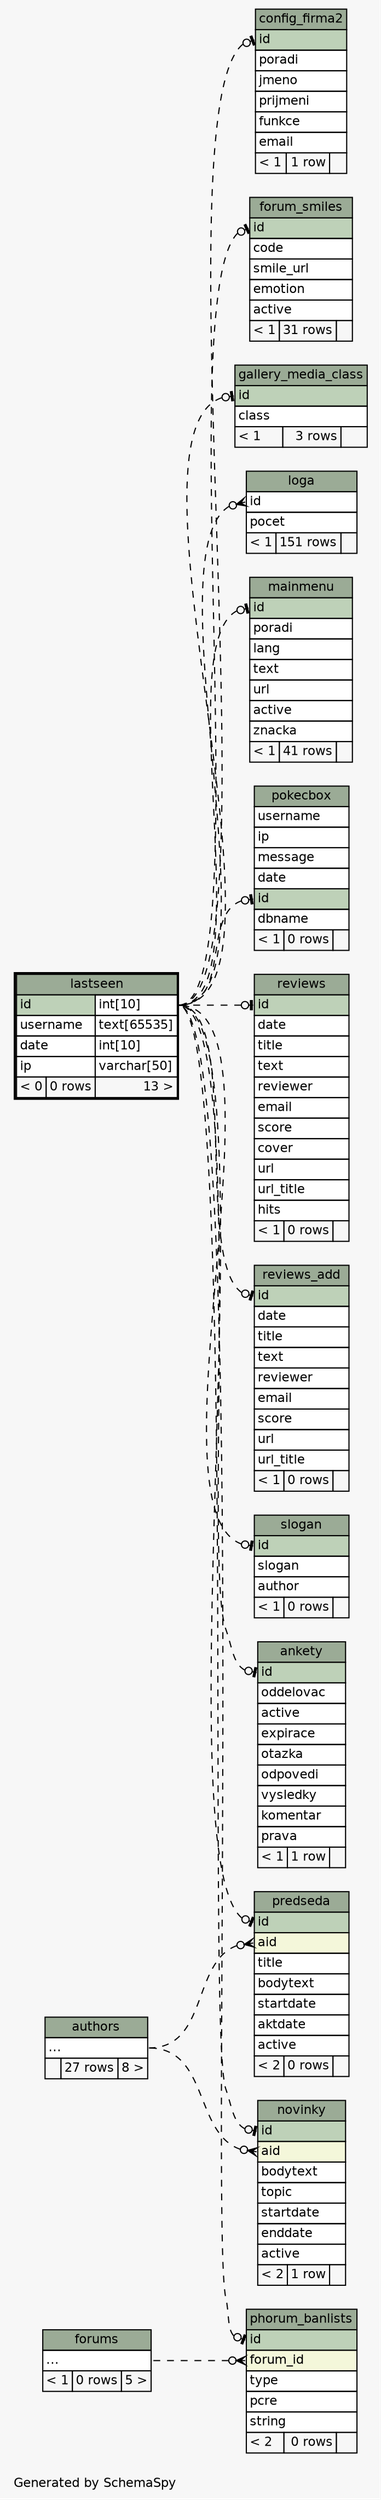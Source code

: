 // dot 2.38.0 on Mac OS X 10.9.4
// SchemaSpy rev 590
digraph "impliedTwoDegreesRelationshipsDiagram" {
  graph [
    rankdir="RL"
    bgcolor="#f7f7f7"
    label="\nGenerated by SchemaSpy"
    labeljust="l"
    nodesep="0.18"
    ranksep="0.46"
    fontname="Helvetica"
    fontsize="11"
  ];
  node [
    fontname="Helvetica"
    fontsize="11"
    shape="plaintext"
  ];
  edge [
    arrowsize="0.8"
  ];
  "ankety":"id":w -> "lastseen":"id.type":e [arrowhead=none dir=back arrowtail=teeodot style=dashed];
  "config_firma2":"id":w -> "lastseen":"id.type":e [arrowhead=none dir=back arrowtail=teeodot style=dashed];
  "forum_smiles":"id":w -> "lastseen":"id.type":e [arrowhead=none dir=back arrowtail=teeodot style=dashed];
  "gallery_media_class":"id":w -> "lastseen":"id.type":e [arrowhead=none dir=back arrowtail=teeodot style=dashed];
  "loga":"id":w -> "lastseen":"id.type":e [arrowhead=none dir=back arrowtail=crowodot style=dashed];
  "mainmenu":"id":w -> "lastseen":"id.type":e [arrowhead=none dir=back arrowtail=teeodot style=dashed];
  "novinky":"aid":w -> "authors":"elipses":e [arrowhead=none dir=back arrowtail=crowodot style=dashed];
  "novinky":"id":w -> "lastseen":"id.type":e [arrowhead=none dir=back arrowtail=teeodot style=dashed];
  "phorum_banlists":"forum_id":w -> "forums":"elipses":e [arrowhead=none dir=back arrowtail=crowodot style=dashed];
  "phorum_banlists":"id":w -> "lastseen":"id.type":e [arrowhead=none dir=back arrowtail=teeodot style=dashed];
  "pokecbox":"id":w -> "lastseen":"id.type":e [arrowhead=none dir=back arrowtail=teeodot style=dashed];
  "predseda":"aid":w -> "authors":"elipses":e [arrowhead=none dir=back arrowtail=crowodot style=dashed];
  "predseda":"id":w -> "lastseen":"id.type":e [arrowhead=none dir=back arrowtail=teeodot style=dashed];
  "reviews":"id":w -> "lastseen":"id.type":e [arrowhead=none dir=back arrowtail=teeodot style=dashed];
  "reviews_add":"id":w -> "lastseen":"id.type":e [arrowhead=none dir=back arrowtail=teeodot style=dashed];
  "slogan":"id":w -> "lastseen":"id.type":e [arrowhead=none dir=back arrowtail=teeodot style=dashed];
  "ankety" [
    label=<
    <TABLE BORDER="0" CELLBORDER="1" CELLSPACING="0" BGCOLOR="#ffffff">
      <TR><TD COLSPAN="3" BGCOLOR="#9bab96" ALIGN="CENTER">ankety</TD></TR>
      <TR><TD PORT="id" COLSPAN="3" BGCOLOR="#bed1b8" ALIGN="LEFT">id</TD></TR>
      <TR><TD PORT="oddelovac" COLSPAN="3" ALIGN="LEFT">oddelovac</TD></TR>
      <TR><TD PORT="active" COLSPAN="3" ALIGN="LEFT">active</TD></TR>
      <TR><TD PORT="expirace" COLSPAN="3" ALIGN="LEFT">expirace</TD></TR>
      <TR><TD PORT="otazka" COLSPAN="3" ALIGN="LEFT">otazka</TD></TR>
      <TR><TD PORT="odpovedi" COLSPAN="3" ALIGN="LEFT">odpovedi</TD></TR>
      <TR><TD PORT="vysledky" COLSPAN="3" ALIGN="LEFT">vysledky</TD></TR>
      <TR><TD PORT="komentar" COLSPAN="3" ALIGN="LEFT">komentar</TD></TR>
      <TR><TD PORT="prava" COLSPAN="3" ALIGN="LEFT">prava</TD></TR>
      <TR><TD ALIGN="LEFT" BGCOLOR="#f7f7f7">&lt; 1</TD><TD ALIGN="RIGHT" BGCOLOR="#f7f7f7">1 row</TD><TD ALIGN="RIGHT" BGCOLOR="#f7f7f7">  </TD></TR>
    </TABLE>>
    URL="ankety.html"
    tooltip="ankety"
  ];
  "authors" [
    label=<
    <TABLE BORDER="0" CELLBORDER="1" CELLSPACING="0" BGCOLOR="#ffffff">
      <TR><TD COLSPAN="3" BGCOLOR="#9bab96" ALIGN="CENTER">authors</TD></TR>
      <TR><TD PORT="elipses" COLSPAN="3" ALIGN="LEFT">...</TD></TR>
      <TR><TD ALIGN="LEFT" BGCOLOR="#f7f7f7">  </TD><TD ALIGN="RIGHT" BGCOLOR="#f7f7f7">27 rows</TD><TD ALIGN="RIGHT" BGCOLOR="#f7f7f7">8 &gt;</TD></TR>
    </TABLE>>
    URL="authors.html"
    tooltip="authors"
  ];
  "config_firma2" [
    label=<
    <TABLE BORDER="0" CELLBORDER="1" CELLSPACING="0" BGCOLOR="#ffffff">
      <TR><TD COLSPAN="3" BGCOLOR="#9bab96" ALIGN="CENTER">config_firma2</TD></TR>
      <TR><TD PORT="id" COLSPAN="3" BGCOLOR="#bed1b8" ALIGN="LEFT">id</TD></TR>
      <TR><TD PORT="poradi" COLSPAN="3" ALIGN="LEFT">poradi</TD></TR>
      <TR><TD PORT="jmeno" COLSPAN="3" ALIGN="LEFT">jmeno</TD></TR>
      <TR><TD PORT="prijmeni" COLSPAN="3" ALIGN="LEFT">prijmeni</TD></TR>
      <TR><TD PORT="funkce" COLSPAN="3" ALIGN="LEFT">funkce</TD></TR>
      <TR><TD PORT="email" COLSPAN="3" ALIGN="LEFT">email</TD></TR>
      <TR><TD ALIGN="LEFT" BGCOLOR="#f7f7f7">&lt; 1</TD><TD ALIGN="RIGHT" BGCOLOR="#f7f7f7">1 row</TD><TD ALIGN="RIGHT" BGCOLOR="#f7f7f7">  </TD></TR>
    </TABLE>>
    URL="config_firma2.html"
    tooltip="config_firma2"
  ];
  "forum_smiles" [
    label=<
    <TABLE BORDER="0" CELLBORDER="1" CELLSPACING="0" BGCOLOR="#ffffff">
      <TR><TD COLSPAN="3" BGCOLOR="#9bab96" ALIGN="CENTER">forum_smiles</TD></TR>
      <TR><TD PORT="id" COLSPAN="3" BGCOLOR="#bed1b8" ALIGN="LEFT">id</TD></TR>
      <TR><TD PORT="code" COLSPAN="3" ALIGN="LEFT">code</TD></TR>
      <TR><TD PORT="smile_url" COLSPAN="3" ALIGN="LEFT">smile_url</TD></TR>
      <TR><TD PORT="emotion" COLSPAN="3" ALIGN="LEFT">emotion</TD></TR>
      <TR><TD PORT="active" COLSPAN="3" ALIGN="LEFT">active</TD></TR>
      <TR><TD ALIGN="LEFT" BGCOLOR="#f7f7f7">&lt; 1</TD><TD ALIGN="RIGHT" BGCOLOR="#f7f7f7">31 rows</TD><TD ALIGN="RIGHT" BGCOLOR="#f7f7f7">  </TD></TR>
    </TABLE>>
    URL="forum_smiles.html"
    tooltip="forum_smiles"
  ];
  "forums" [
    label=<
    <TABLE BORDER="0" CELLBORDER="1" CELLSPACING="0" BGCOLOR="#ffffff">
      <TR><TD COLSPAN="3" BGCOLOR="#9bab96" ALIGN="CENTER">forums</TD></TR>
      <TR><TD PORT="elipses" COLSPAN="3" ALIGN="LEFT">...</TD></TR>
      <TR><TD ALIGN="LEFT" BGCOLOR="#f7f7f7">&lt; 1</TD><TD ALIGN="RIGHT" BGCOLOR="#f7f7f7">0 rows</TD><TD ALIGN="RIGHT" BGCOLOR="#f7f7f7">5 &gt;</TD></TR>
    </TABLE>>
    URL="forums.html"
    tooltip="forums"
  ];
  "gallery_media_class" [
    label=<
    <TABLE BORDER="0" CELLBORDER="1" CELLSPACING="0" BGCOLOR="#ffffff">
      <TR><TD COLSPAN="3" BGCOLOR="#9bab96" ALIGN="CENTER">gallery_media_class</TD></TR>
      <TR><TD PORT="id" COLSPAN="3" BGCOLOR="#bed1b8" ALIGN="LEFT">id</TD></TR>
      <TR><TD PORT="class" COLSPAN="3" ALIGN="LEFT">class</TD></TR>
      <TR><TD ALIGN="LEFT" BGCOLOR="#f7f7f7">&lt; 1</TD><TD ALIGN="RIGHT" BGCOLOR="#f7f7f7">3 rows</TD><TD ALIGN="RIGHT" BGCOLOR="#f7f7f7">  </TD></TR>
    </TABLE>>
    URL="gallery_media_class.html"
    tooltip="gallery_media_class"
  ];
  "lastseen" [
    label=<
    <TABLE BORDER="2" CELLBORDER="1" CELLSPACING="0" BGCOLOR="#ffffff">
      <TR><TD COLSPAN="3" BGCOLOR="#9bab96" ALIGN="CENTER">lastseen</TD></TR>
      <TR><TD PORT="id" COLSPAN="2" BGCOLOR="#bed1b8" ALIGN="LEFT">id</TD><TD PORT="id.type" ALIGN="LEFT">int[10]</TD></TR>
      <TR><TD PORT="username" COLSPAN="2" ALIGN="LEFT">username</TD><TD PORT="username.type" ALIGN="LEFT">text[65535]</TD></TR>
      <TR><TD PORT="date" COLSPAN="2" ALIGN="LEFT">date</TD><TD PORT="date.type" ALIGN="LEFT">int[10]</TD></TR>
      <TR><TD PORT="ip" COLSPAN="2" ALIGN="LEFT">ip</TD><TD PORT="ip.type" ALIGN="LEFT">varchar[50]</TD></TR>
      <TR><TD ALIGN="LEFT" BGCOLOR="#f7f7f7">&lt; 0</TD><TD ALIGN="RIGHT" BGCOLOR="#f7f7f7">0 rows</TD><TD ALIGN="RIGHT" BGCOLOR="#f7f7f7">13 &gt;</TD></TR>
    </TABLE>>
    URL="lastseen.html"
    tooltip="lastseen"
  ];
  "loga" [
    label=<
    <TABLE BORDER="0" CELLBORDER="1" CELLSPACING="0" BGCOLOR="#ffffff">
      <TR><TD COLSPAN="3" BGCOLOR="#9bab96" ALIGN="CENTER">loga</TD></TR>
      <TR><TD PORT="id" COLSPAN="3" ALIGN="LEFT">id</TD></TR>
      <TR><TD PORT="pocet" COLSPAN="3" ALIGN="LEFT">pocet</TD></TR>
      <TR><TD ALIGN="LEFT" BGCOLOR="#f7f7f7">&lt; 1</TD><TD ALIGN="RIGHT" BGCOLOR="#f7f7f7">151 rows</TD><TD ALIGN="RIGHT" BGCOLOR="#f7f7f7">  </TD></TR>
    </TABLE>>
    URL="loga.html"
    tooltip="loga"
  ];
  "mainmenu" [
    label=<
    <TABLE BORDER="0" CELLBORDER="1" CELLSPACING="0" BGCOLOR="#ffffff">
      <TR><TD COLSPAN="3" BGCOLOR="#9bab96" ALIGN="CENTER">mainmenu</TD></TR>
      <TR><TD PORT="id" COLSPAN="3" BGCOLOR="#bed1b8" ALIGN="LEFT">id</TD></TR>
      <TR><TD PORT="poradi" COLSPAN="3" ALIGN="LEFT">poradi</TD></TR>
      <TR><TD PORT="lang" COLSPAN="3" ALIGN="LEFT">lang</TD></TR>
      <TR><TD PORT="text" COLSPAN="3" ALIGN="LEFT">text</TD></TR>
      <TR><TD PORT="url" COLSPAN="3" ALIGN="LEFT">url</TD></TR>
      <TR><TD PORT="active" COLSPAN="3" ALIGN="LEFT">active</TD></TR>
      <TR><TD PORT="znacka" COLSPAN="3" ALIGN="LEFT">znacka</TD></TR>
      <TR><TD ALIGN="LEFT" BGCOLOR="#f7f7f7">&lt; 1</TD><TD ALIGN="RIGHT" BGCOLOR="#f7f7f7">41 rows</TD><TD ALIGN="RIGHT" BGCOLOR="#f7f7f7">  </TD></TR>
    </TABLE>>
    URL="mainmenu.html"
    tooltip="mainmenu"
  ];
  "novinky" [
    label=<
    <TABLE BORDER="0" CELLBORDER="1" CELLSPACING="0" BGCOLOR="#ffffff">
      <TR><TD COLSPAN="3" BGCOLOR="#9bab96" ALIGN="CENTER">novinky</TD></TR>
      <TR><TD PORT="id" COLSPAN="3" BGCOLOR="#bed1b8" ALIGN="LEFT">id</TD></TR>
      <TR><TD PORT="aid" COLSPAN="3" BGCOLOR="#f4f7da" ALIGN="LEFT">aid</TD></TR>
      <TR><TD PORT="bodytext" COLSPAN="3" ALIGN="LEFT">bodytext</TD></TR>
      <TR><TD PORT="topic" COLSPAN="3" ALIGN="LEFT">topic</TD></TR>
      <TR><TD PORT="startdate" COLSPAN="3" ALIGN="LEFT">startdate</TD></TR>
      <TR><TD PORT="enddate" COLSPAN="3" ALIGN="LEFT">enddate</TD></TR>
      <TR><TD PORT="active" COLSPAN="3" ALIGN="LEFT">active</TD></TR>
      <TR><TD ALIGN="LEFT" BGCOLOR="#f7f7f7">&lt; 2</TD><TD ALIGN="RIGHT" BGCOLOR="#f7f7f7">1 row</TD><TD ALIGN="RIGHT" BGCOLOR="#f7f7f7">  </TD></TR>
    </TABLE>>
    URL="novinky.html"
    tooltip="novinky"
  ];
  "phorum_banlists" [
    label=<
    <TABLE BORDER="0" CELLBORDER="1" CELLSPACING="0" BGCOLOR="#ffffff">
      <TR><TD COLSPAN="3" BGCOLOR="#9bab96" ALIGN="CENTER">phorum_banlists</TD></TR>
      <TR><TD PORT="id" COLSPAN="3" BGCOLOR="#bed1b8" ALIGN="LEFT">id</TD></TR>
      <TR><TD PORT="forum_id" COLSPAN="3" BGCOLOR="#f4f7da" ALIGN="LEFT">forum_id</TD></TR>
      <TR><TD PORT="type" COLSPAN="3" ALIGN="LEFT">type</TD></TR>
      <TR><TD PORT="pcre" COLSPAN="3" ALIGN="LEFT">pcre</TD></TR>
      <TR><TD PORT="string" COLSPAN="3" ALIGN="LEFT">string</TD></TR>
      <TR><TD ALIGN="LEFT" BGCOLOR="#f7f7f7">&lt; 2</TD><TD ALIGN="RIGHT" BGCOLOR="#f7f7f7">0 rows</TD><TD ALIGN="RIGHT" BGCOLOR="#f7f7f7">  </TD></TR>
    </TABLE>>
    URL="phorum_banlists.html"
    tooltip="phorum_banlists"
  ];
  "pokecbox" [
    label=<
    <TABLE BORDER="0" CELLBORDER="1" CELLSPACING="0" BGCOLOR="#ffffff">
      <TR><TD COLSPAN="3" BGCOLOR="#9bab96" ALIGN="CENTER">pokecbox</TD></TR>
      <TR><TD PORT="username" COLSPAN="3" ALIGN="LEFT">username</TD></TR>
      <TR><TD PORT="ip" COLSPAN="3" ALIGN="LEFT">ip</TD></TR>
      <TR><TD PORT="message" COLSPAN="3" ALIGN="LEFT">message</TD></TR>
      <TR><TD PORT="date" COLSPAN="3" ALIGN="LEFT">date</TD></TR>
      <TR><TD PORT="id" COLSPAN="3" BGCOLOR="#bed1b8" ALIGN="LEFT">id</TD></TR>
      <TR><TD PORT="dbname" COLSPAN="3" ALIGN="LEFT">dbname</TD></TR>
      <TR><TD ALIGN="LEFT" BGCOLOR="#f7f7f7">&lt; 1</TD><TD ALIGN="RIGHT" BGCOLOR="#f7f7f7">0 rows</TD><TD ALIGN="RIGHT" BGCOLOR="#f7f7f7">  </TD></TR>
    </TABLE>>
    URL="pokecbox.html"
    tooltip="pokecbox"
  ];
  "predseda" [
    label=<
    <TABLE BORDER="0" CELLBORDER="1" CELLSPACING="0" BGCOLOR="#ffffff">
      <TR><TD COLSPAN="3" BGCOLOR="#9bab96" ALIGN="CENTER">predseda</TD></TR>
      <TR><TD PORT="id" COLSPAN="3" BGCOLOR="#bed1b8" ALIGN="LEFT">id</TD></TR>
      <TR><TD PORT="aid" COLSPAN="3" BGCOLOR="#f4f7da" ALIGN="LEFT">aid</TD></TR>
      <TR><TD PORT="title" COLSPAN="3" ALIGN="LEFT">title</TD></TR>
      <TR><TD PORT="bodytext" COLSPAN="3" ALIGN="LEFT">bodytext</TD></TR>
      <TR><TD PORT="startdate" COLSPAN="3" ALIGN="LEFT">startdate</TD></TR>
      <TR><TD PORT="aktdate" COLSPAN="3" ALIGN="LEFT">aktdate</TD></TR>
      <TR><TD PORT="active" COLSPAN="3" ALIGN="LEFT">active</TD></TR>
      <TR><TD ALIGN="LEFT" BGCOLOR="#f7f7f7">&lt; 2</TD><TD ALIGN="RIGHT" BGCOLOR="#f7f7f7">0 rows</TD><TD ALIGN="RIGHT" BGCOLOR="#f7f7f7">  </TD></TR>
    </TABLE>>
    URL="predseda.html"
    tooltip="predseda"
  ];
  "reviews" [
    label=<
    <TABLE BORDER="0" CELLBORDER="1" CELLSPACING="0" BGCOLOR="#ffffff">
      <TR><TD COLSPAN="3" BGCOLOR="#9bab96" ALIGN="CENTER">reviews</TD></TR>
      <TR><TD PORT="id" COLSPAN="3" BGCOLOR="#bed1b8" ALIGN="LEFT">id</TD></TR>
      <TR><TD PORT="date" COLSPAN="3" ALIGN="LEFT">date</TD></TR>
      <TR><TD PORT="title" COLSPAN="3" ALIGN="LEFT">title</TD></TR>
      <TR><TD PORT="text" COLSPAN="3" ALIGN="LEFT">text</TD></TR>
      <TR><TD PORT="reviewer" COLSPAN="3" ALIGN="LEFT">reviewer</TD></TR>
      <TR><TD PORT="email" COLSPAN="3" ALIGN="LEFT">email</TD></TR>
      <TR><TD PORT="score" COLSPAN="3" ALIGN="LEFT">score</TD></TR>
      <TR><TD PORT="cover" COLSPAN="3" ALIGN="LEFT">cover</TD></TR>
      <TR><TD PORT="url" COLSPAN="3" ALIGN="LEFT">url</TD></TR>
      <TR><TD PORT="url_title" COLSPAN="3" ALIGN="LEFT">url_title</TD></TR>
      <TR><TD PORT="hits" COLSPAN="3" ALIGN="LEFT">hits</TD></TR>
      <TR><TD ALIGN="LEFT" BGCOLOR="#f7f7f7">&lt; 1</TD><TD ALIGN="RIGHT" BGCOLOR="#f7f7f7">0 rows</TD><TD ALIGN="RIGHT" BGCOLOR="#f7f7f7">  </TD></TR>
    </TABLE>>
    URL="reviews.html"
    tooltip="reviews"
  ];
  "reviews_add" [
    label=<
    <TABLE BORDER="0" CELLBORDER="1" CELLSPACING="0" BGCOLOR="#ffffff">
      <TR><TD COLSPAN="3" BGCOLOR="#9bab96" ALIGN="CENTER">reviews_add</TD></TR>
      <TR><TD PORT="id" COLSPAN="3" BGCOLOR="#bed1b8" ALIGN="LEFT">id</TD></TR>
      <TR><TD PORT="date" COLSPAN="3" ALIGN="LEFT">date</TD></TR>
      <TR><TD PORT="title" COLSPAN="3" ALIGN="LEFT">title</TD></TR>
      <TR><TD PORT="text" COLSPAN="3" ALIGN="LEFT">text</TD></TR>
      <TR><TD PORT="reviewer" COLSPAN="3" ALIGN="LEFT">reviewer</TD></TR>
      <TR><TD PORT="email" COLSPAN="3" ALIGN="LEFT">email</TD></TR>
      <TR><TD PORT="score" COLSPAN="3" ALIGN="LEFT">score</TD></TR>
      <TR><TD PORT="url" COLSPAN="3" ALIGN="LEFT">url</TD></TR>
      <TR><TD PORT="url_title" COLSPAN="3" ALIGN="LEFT">url_title</TD></TR>
      <TR><TD ALIGN="LEFT" BGCOLOR="#f7f7f7">&lt; 1</TD><TD ALIGN="RIGHT" BGCOLOR="#f7f7f7">0 rows</TD><TD ALIGN="RIGHT" BGCOLOR="#f7f7f7">  </TD></TR>
    </TABLE>>
    URL="reviews_add.html"
    tooltip="reviews_add"
  ];
  "slogan" [
    label=<
    <TABLE BORDER="0" CELLBORDER="1" CELLSPACING="0" BGCOLOR="#ffffff">
      <TR><TD COLSPAN="3" BGCOLOR="#9bab96" ALIGN="CENTER">slogan</TD></TR>
      <TR><TD PORT="id" COLSPAN="3" BGCOLOR="#bed1b8" ALIGN="LEFT">id</TD></TR>
      <TR><TD PORT="slogan" COLSPAN="3" ALIGN="LEFT">slogan</TD></TR>
      <TR><TD PORT="author" COLSPAN="3" ALIGN="LEFT">author</TD></TR>
      <TR><TD ALIGN="LEFT" BGCOLOR="#f7f7f7">&lt; 1</TD><TD ALIGN="RIGHT" BGCOLOR="#f7f7f7">0 rows</TD><TD ALIGN="RIGHT" BGCOLOR="#f7f7f7">  </TD></TR>
    </TABLE>>
    URL="slogan.html"
    tooltip="slogan"
  ];
}
